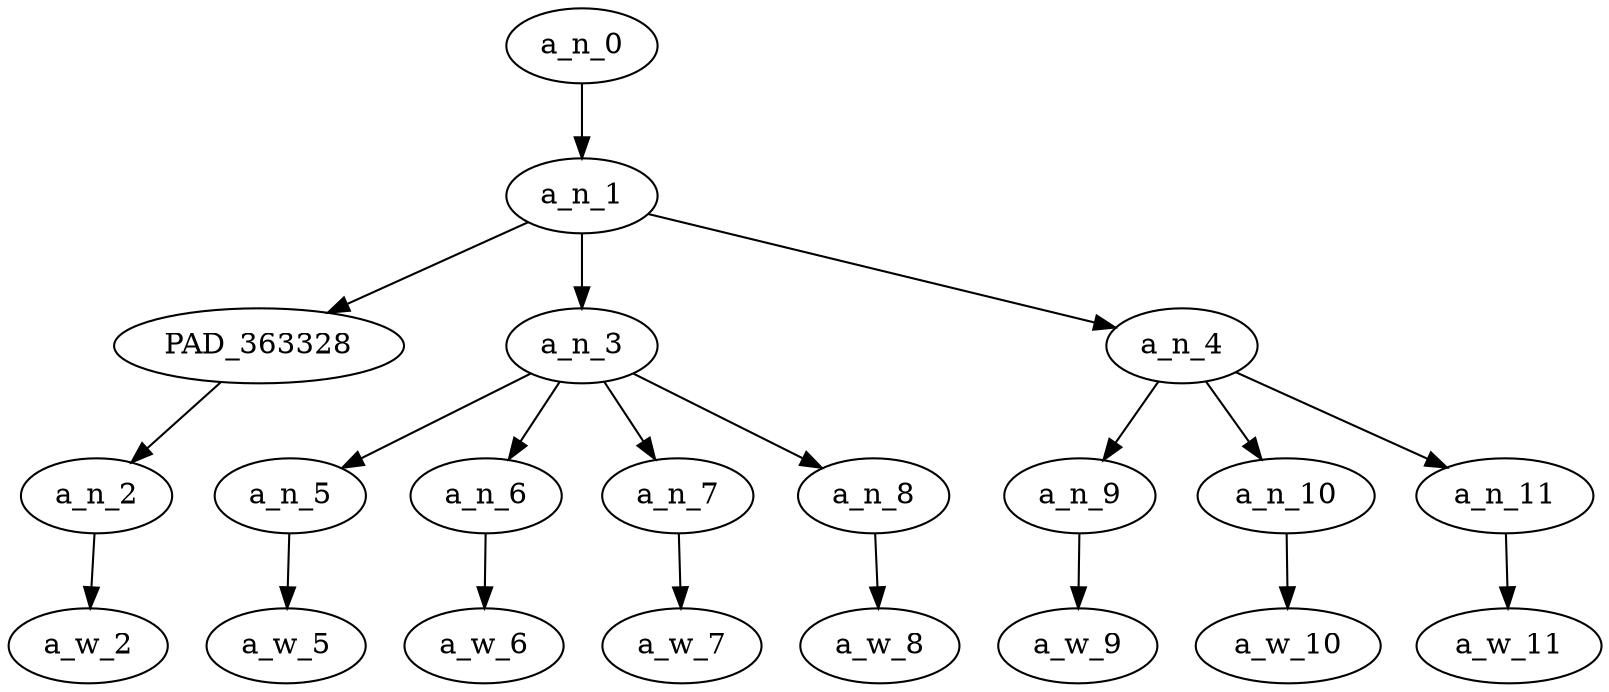 strict digraph "" {
	a_n_0	[div_dir=1,
		index=0,
		level=4,
		pos="2.8333333333333335,4!",
		text_span="[0, 1, 2, 3, 4, 5, 6, 7]",
		value=0.99999998];
	a_n_1	[div_dir=1,
		index=0,
		level=3,
		pos="2.8333333333333335,3!",
		text_span="[0, 1, 2, 3, 4, 5, 6, 7]",
		value=0.99866563];
	a_n_0 -> a_n_1;
	PAD_363328	[div_dir=1,
		index=0,
		level=2,
		pos="0.0,2!",
		text_span="[0]",
		value=0.09608191];
	a_n_1 -> PAD_363328;
	a_n_3	[div_dir=1,
		index=1,
		level=2,
		pos="2.5,2!",
		text_span="[1, 2, 3, 4]",
		value=0.50360545];
	a_n_1 -> a_n_3;
	a_n_4	[div_dir=1,
		index=2,
		level=2,
		pos="6.0,2!",
		text_span="[5, 6, 7]",
		value=0.39764392];
	a_n_1 -> a_n_4;
	a_n_2	[div_dir=1,
		index=0,
		level=1,
		pos="0.0,1!",
		text_span="[0]",
		value=0.09608191];
	PAD_363328 -> a_n_2;
	a_w_2	[div_dir=0,
		index=0,
		level=0,
		pos="0,0!",
		text_span="[0]",
		value=shut];
	a_n_2 -> a_w_2;
	a_n_5	[div_dir=-1,
		index=1,
		level=1,
		pos="1.0,1!",
		text_span="[1]",
		value=0.06152059];
	a_n_3 -> a_n_5;
	a_n_6	[div_dir=1,
		index=2,
		level=1,
		pos="2.0,1!",
		text_span="[2]",
		value=0.08572895];
	a_n_3 -> a_n_6;
	a_n_7	[div_dir=1,
		index=3,
		level=1,
		pos="3.0,1!",
		text_span="[3]",
		value=0.22888437];
	a_n_3 -> a_n_7;
	a_n_8	[div_dir=1,
		index=4,
		level=1,
		pos="4.0,1!",
		text_span="[4]",
		value=0.12710667];
	a_n_3 -> a_n_8;
	a_w_5	[div_dir=0,
		index=1,
		level=0,
		pos="1,0!",
		text_span="[1]",
		value=this];
	a_n_5 -> a_w_5;
	a_w_6	[div_dir=0,
		index=2,
		level=0,
		pos="2,0!",
		text_span="[2]",
		value=billionaire];
	a_n_6 -> a_w_6;
	a_w_7	[div_dir=0,
		index=3,
		level=0,
		pos="3,0!",
		text_span="[3]",
		value=bugatti];
	a_n_7 -> a_w_7;
	a_w_8	[div_dir=0,
		index=4,
		level=0,
		pos="4,0!",
		text_span="[4]",
		value=brick];
	a_n_8 -> a_w_8;
	a_n_9	[div_dir=1,
		index=5,
		level=1,
		pos="5.0,1!",
		text_span="[5]",
		value=0.06221993];
	a_n_4 -> a_n_9;
	a_n_10	[div_dir=1,
		index=6,
		level=1,
		pos="6.0,1!",
		text_span="[6]",
		value=0.23372391];
	a_n_4 -> a_n_10;
	a_n_11	[div_dir=1,
		index=7,
		level=1,
		pos="7.0,1!",
		text_span="[7]",
		value=0.10028445];
	a_n_4 -> a_n_11;
	a_w_9	[div_dir=0,
		index=5,
		level=0,
		pos="5,0!",
		text_span="[5]",
		value=this1];
	a_n_9 -> a_w_9;
	a_w_10	[div_dir=0,
		index=6,
		level=0,
		pos="6,0!",
		text_span="[6]",
		value=nigger];
	a_n_10 -> a_w_10;
	a_w_11	[div_dir=0,
		index=7,
		level=0,
		pos="7,0!",
		text_span="[7]",
		value=pole];
	a_n_11 -> a_w_11;
}
